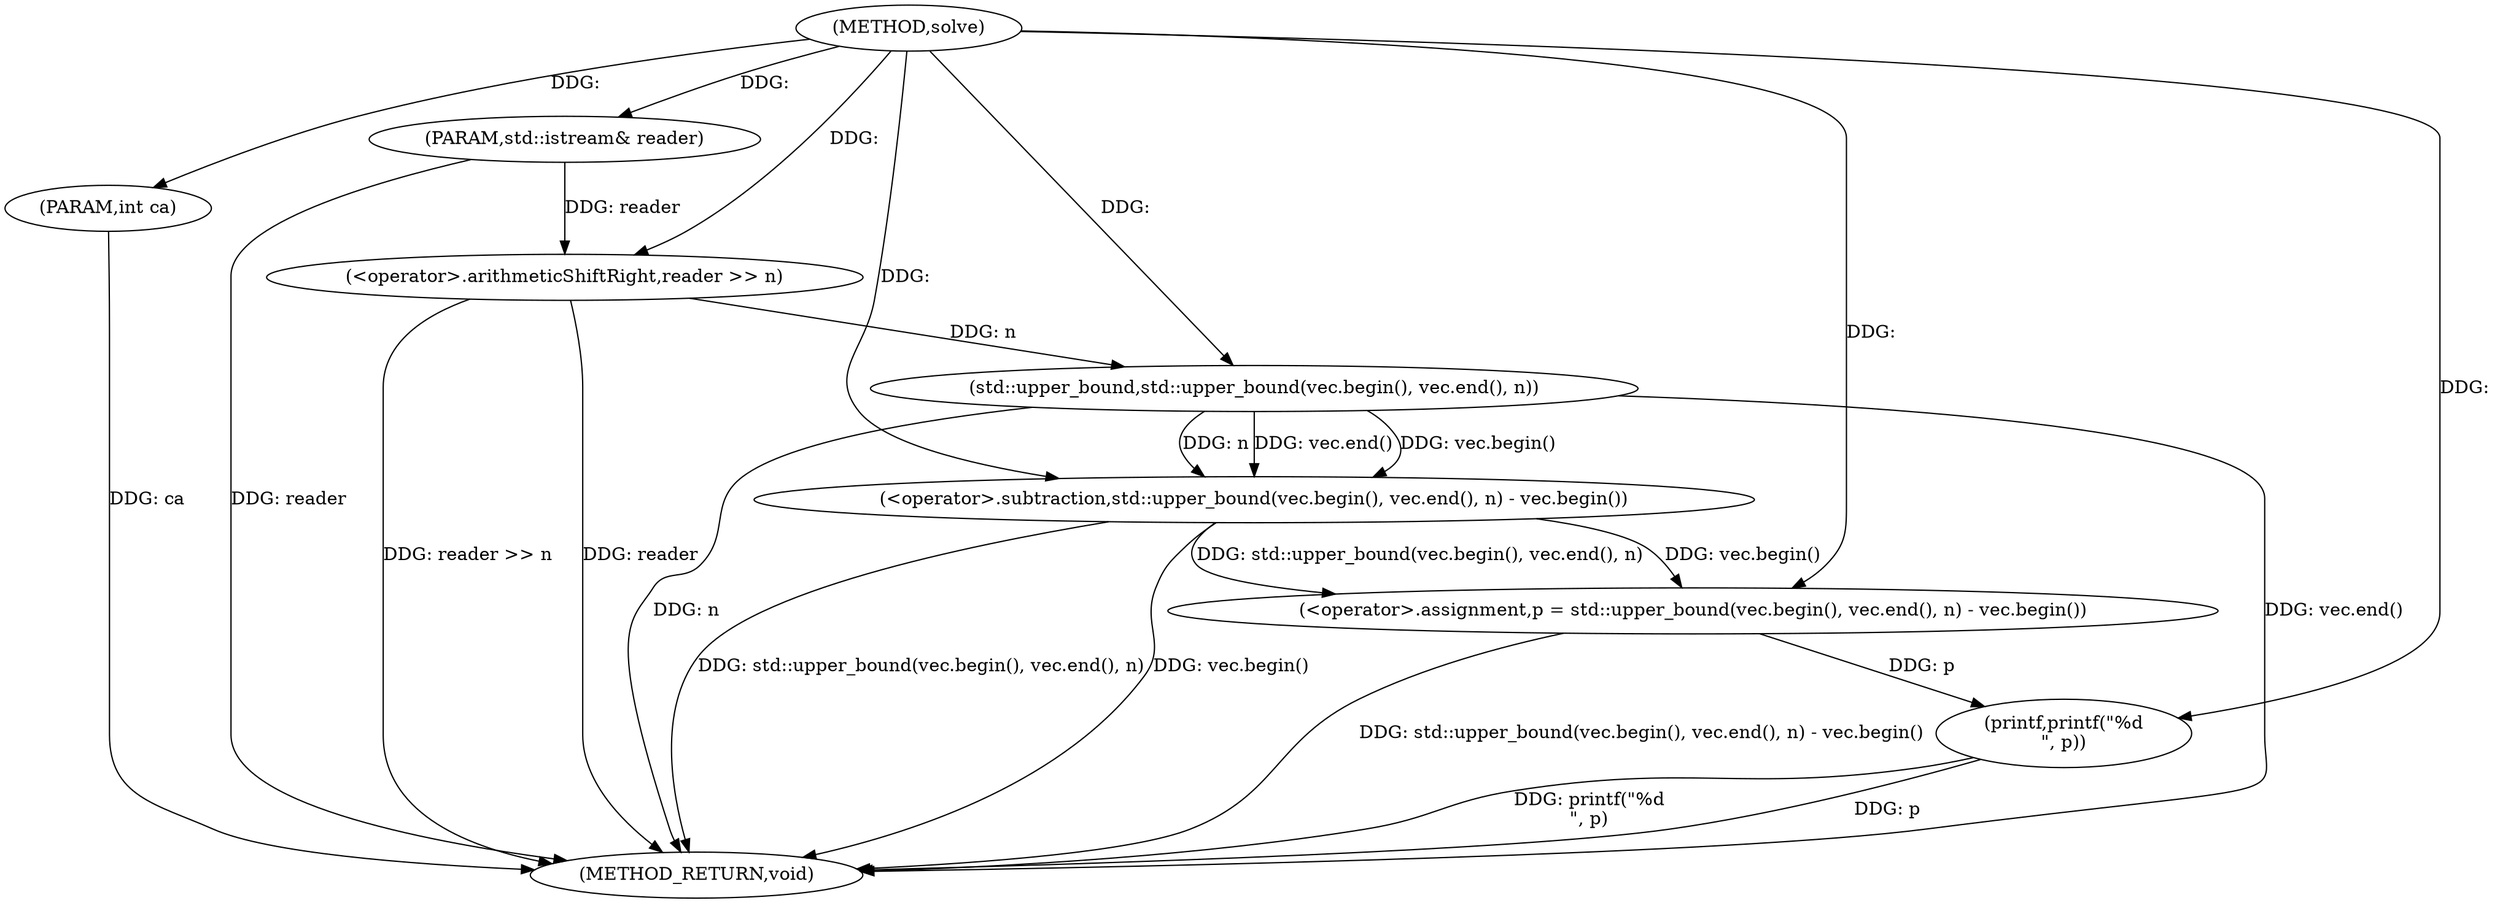 digraph "solve" {  
"1000103" [label = "(METHOD,solve)" ]
"1000123" [label = "(METHOD_RETURN,void)" ]
"1000104" [label = "(PARAM,int ca)" ]
"1000105" [label = "(PARAM,std::istream& reader)" ]
"1000108" [label = "(<operator>.arithmeticShiftRight,reader >> n)" ]
"1000112" [label = "(<operator>.assignment,p = std::upper_bound(vec.begin(), vec.end(), n) - vec.begin())" ]
"1000120" [label = "(printf,printf(\"%d\n\", p))" ]
"1000114" [label = "(<operator>.subtraction,std::upper_bound(vec.begin(), vec.end(), n) - vec.begin())" ]
"1000115" [label = "(std::upper_bound,std::upper_bound(vec.begin(), vec.end(), n))" ]
  "1000104" -> "1000123"  [ label = "DDG: ca"] 
  "1000105" -> "1000123"  [ label = "DDG: reader"] 
  "1000108" -> "1000123"  [ label = "DDG: reader"] 
  "1000108" -> "1000123"  [ label = "DDG: reader >> n"] 
  "1000115" -> "1000123"  [ label = "DDG: vec.end()"] 
  "1000115" -> "1000123"  [ label = "DDG: n"] 
  "1000114" -> "1000123"  [ label = "DDG: std::upper_bound(vec.begin(), vec.end(), n)"] 
  "1000114" -> "1000123"  [ label = "DDG: vec.begin()"] 
  "1000112" -> "1000123"  [ label = "DDG: std::upper_bound(vec.begin(), vec.end(), n) - vec.begin()"] 
  "1000120" -> "1000123"  [ label = "DDG: p"] 
  "1000120" -> "1000123"  [ label = "DDG: printf(\"%d\n\", p)"] 
  "1000103" -> "1000104"  [ label = "DDG: "] 
  "1000103" -> "1000105"  [ label = "DDG: "] 
  "1000114" -> "1000112"  [ label = "DDG: std::upper_bound(vec.begin(), vec.end(), n)"] 
  "1000114" -> "1000112"  [ label = "DDG: vec.begin()"] 
  "1000105" -> "1000108"  [ label = "DDG: reader"] 
  "1000103" -> "1000108"  [ label = "DDG: "] 
  "1000103" -> "1000112"  [ label = "DDG: "] 
  "1000103" -> "1000120"  [ label = "DDG: "] 
  "1000112" -> "1000120"  [ label = "DDG: p"] 
  "1000115" -> "1000114"  [ label = "DDG: vec.end()"] 
  "1000115" -> "1000114"  [ label = "DDG: vec.begin()"] 
  "1000115" -> "1000114"  [ label = "DDG: n"] 
  "1000103" -> "1000114"  [ label = "DDG: "] 
  "1000103" -> "1000115"  [ label = "DDG: "] 
  "1000108" -> "1000115"  [ label = "DDG: n"] 
}

